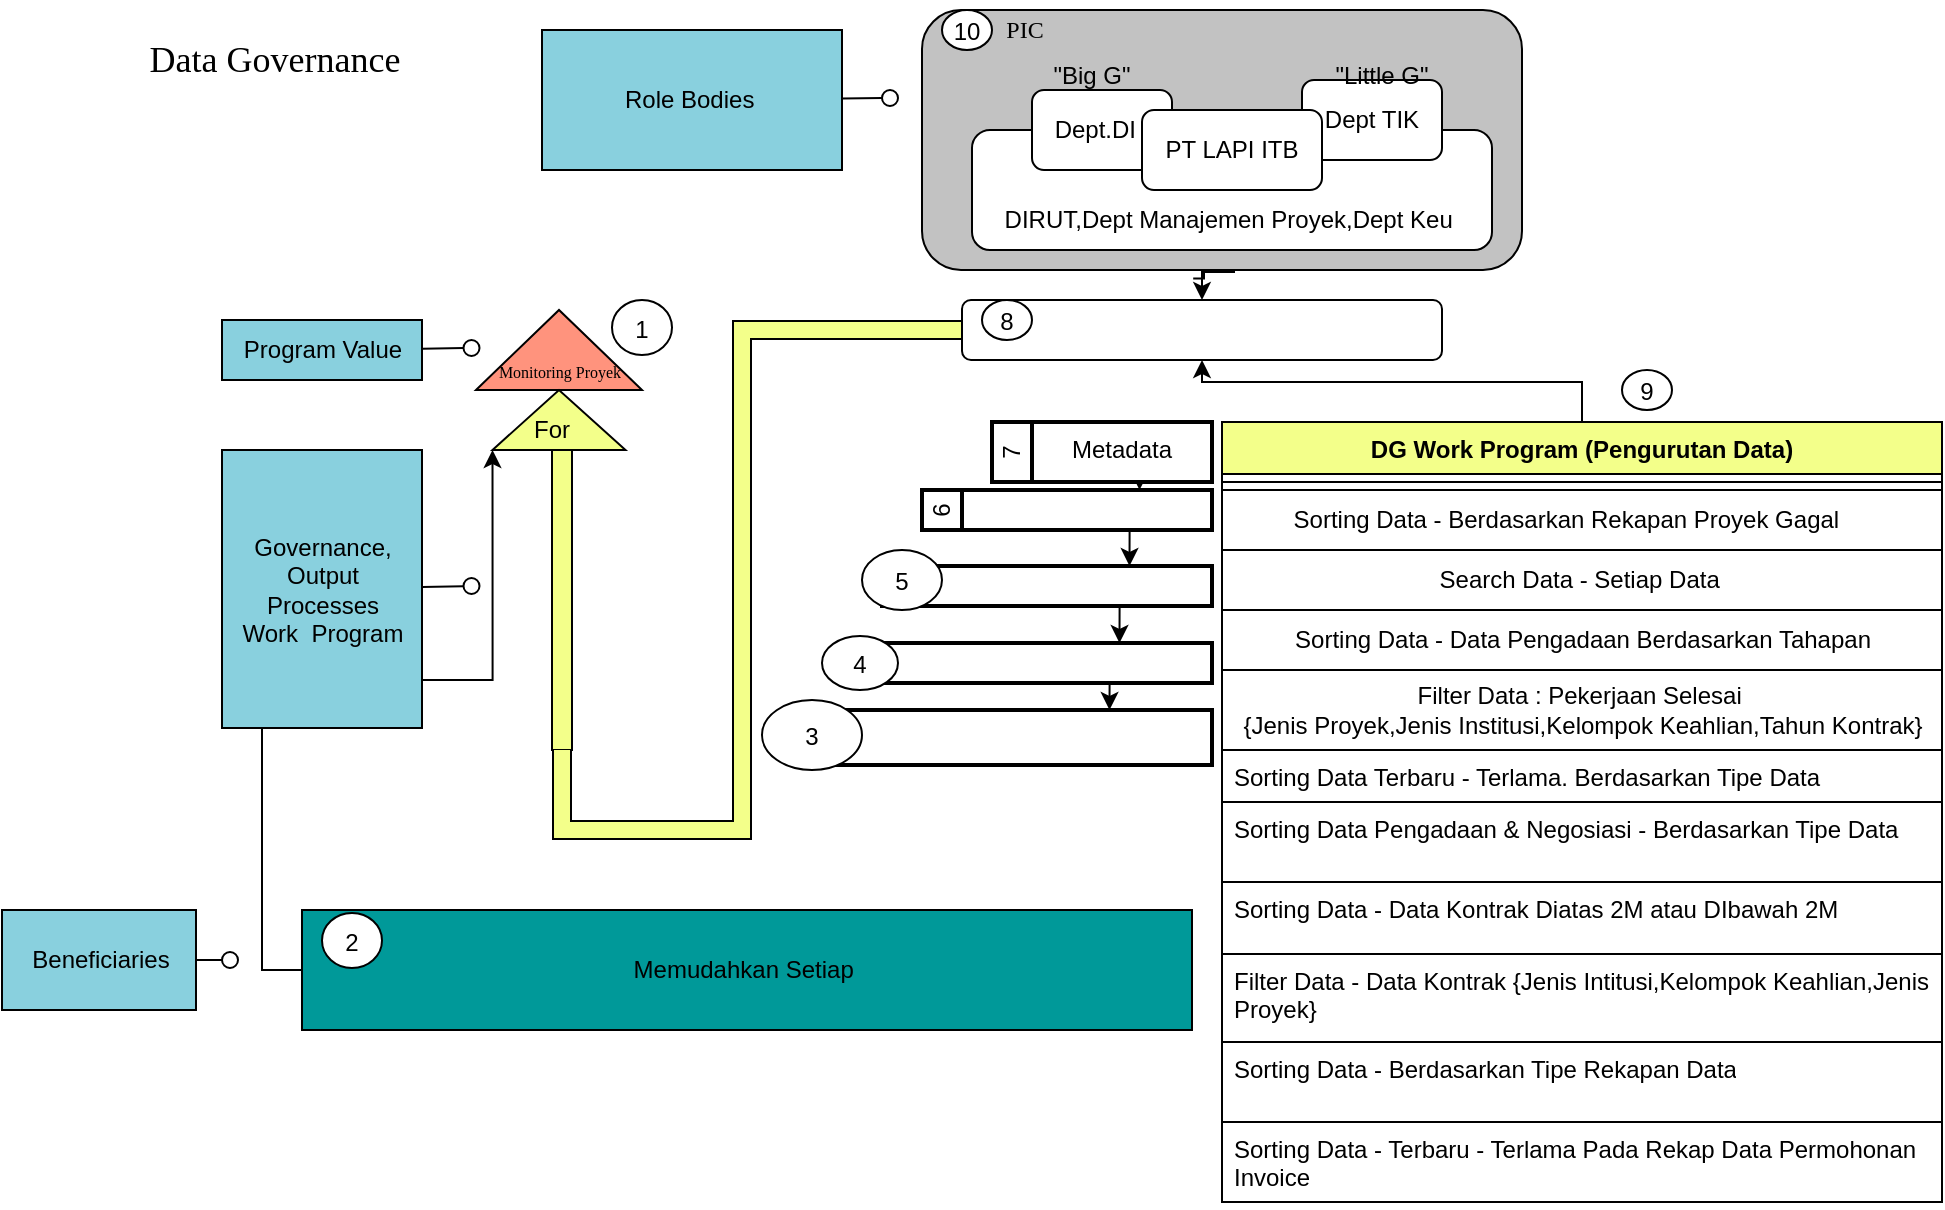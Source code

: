 <mxfile version="24.9.0">
  <diagram name="Page-1" id="YjU8-zHaeqy098PbflD1">
    <mxGraphModel dx="1591" dy="646" grid="1" gridSize="10" guides="1" tooltips="1" connect="1" arrows="1" fold="1" page="1" pageScale="1" pageWidth="850" pageHeight="1100" math="0" shadow="0">
      <root>
        <mxCell id="0" />
        <mxCell id="1" parent="0" />
        <mxCell id="8Xkw_pBzQrpl9iHLKD2P-1" value="&lt;font style=&quot;font-size: 18px;&quot; face=&quot;Times New Roman&quot;&gt;Data Governance&lt;/font&gt;" style="text;html=1;align=center;verticalAlign=middle;whiteSpace=wrap;rounded=0;" parent="1" vertex="1">
          <mxGeometry x="220" y="430" width="133" height="50" as="geometry" />
        </mxCell>
        <mxCell id="8Xkw_pBzQrpl9iHLKD2P-3" value="" style="verticalLabelPosition=bottom;verticalAlign=top;html=1;shape=mxgraph.basic.acute_triangle;dx=0.5;fillColor=#FF937D;" parent="1" vertex="1">
          <mxGeometry x="387" y="580" width="83" height="40" as="geometry" />
        </mxCell>
        <mxCell id="8Xkw_pBzQrpl9iHLKD2P-4" value="&lt;font face=&quot;Times New Roman&quot; style=&quot;font-size: 8px;&quot;&gt;Monitoring Proyek&lt;/font&gt;" style="text;html=1;align=center;verticalAlign=middle;whiteSpace=wrap;rounded=0;fillColor=#FF8A66;strokeColor=#000000;" parent="1" vertex="1">
          <mxGeometry x="388.75" y="610" width="79.5" as="geometry" />
        </mxCell>
        <mxCell id="8Xkw_pBzQrpl9iHLKD2P-11" value="" style="verticalLabelPosition=bottom;verticalAlign=top;html=1;shape=mxgraph.basic.acute_triangle;dx=0.5;fillColor=#F3FF8A;" parent="1" vertex="1">
          <mxGeometry x="395.25" y="620" width="66.5" height="30" as="geometry" />
        </mxCell>
        <mxCell id="8Xkw_pBzQrpl9iHLKD2P-17" value="" style="html=1;points=[[0,0,0,0,5],[0,1,0,0,-5],[1,0,0,0,5],[1,1,0,0,-5]];perimeter=orthogonalPerimeter;outlineConnect=0;targetShapes=umlLifeline;portConstraint=eastwest;newEdgeStyle={&quot;curved&quot;:0,&quot;rounded&quot;:0};fillColor=#F3FF8A;" parent="1" vertex="1">
          <mxGeometry x="425" y="650" width="10" height="150" as="geometry" />
        </mxCell>
        <mxCell id="8Xkw_pBzQrpl9iHLKD2P-26" value="" style="shape=filledEdge;curved=0;rounded=0;fixDash=1;endArrow=none;strokeWidth=10;fillColor=#F3FF8A;edgeStyle=orthogonalEdgeStyle;html=1;" parent="1" source="8Xkw_pBzQrpl9iHLKD2P-17" edge="1">
          <mxGeometry width="60" height="40" relative="1" as="geometry">
            <mxPoint x="430" y="810" as="sourcePoint" />
            <mxPoint x="630" y="590" as="targetPoint" />
            <Array as="points">
              <mxPoint x="430" y="840" />
              <mxPoint x="520" y="840" />
              <mxPoint x="520" y="590" />
            </Array>
          </mxGeometry>
        </mxCell>
        <mxCell id="8Xkw_pBzQrpl9iHLKD2P-28" value="" style="rounded=1;whiteSpace=wrap;html=1;fontFamily=Times New Roman;" parent="1" vertex="1">
          <mxGeometry x="630" y="575" width="240" height="30" as="geometry" />
        </mxCell>
        <mxCell id="8Xkw_pBzQrpl9iHLKD2P-35" value="" style="edgeStyle=orthogonalEdgeStyle;rounded=0;orthogonalLoop=1;jettySize=auto;html=1;exitX=0.452;exitY=1.033;exitDx=0;exitDy=0;exitPerimeter=0;" parent="1" source="8Xkw_pBzQrpl9iHLKD2P-30" target="8Xkw_pBzQrpl9iHLKD2P-28" edge="1">
          <mxGeometry relative="1" as="geometry">
            <mxPoint x="765" y="540" as="sourcePoint" />
            <Array as="points">
              <mxPoint x="751" y="540" />
              <mxPoint x="766" y="540" />
              <mxPoint x="766" y="561" />
              <mxPoint x="750" y="561" />
            </Array>
          </mxGeometry>
        </mxCell>
        <mxCell id="8Xkw_pBzQrpl9iHLKD2P-30" value="" style="rounded=1;whiteSpace=wrap;html=1;fillColor=#C2C2C2;" parent="1" vertex="1">
          <mxGeometry x="610" y="430" width="300" height="130" as="geometry" />
        </mxCell>
        <mxCell id="8Xkw_pBzQrpl9iHLKD2P-60" style="edgeStyle=orthogonalEdgeStyle;rounded=0;orthogonalLoop=1;jettySize=auto;html=1;exitX=0.5;exitY=0;exitDx=0;exitDy=0;entryX=0.5;entryY=0;entryDx=0;entryDy=0;" parent="1" source="8Xkw_pBzQrpl9iHLKD2P-31" target="8Xkw_pBzQrpl9iHLKD2P-34" edge="1">
          <mxGeometry relative="1" as="geometry" />
        </mxCell>
        <mxCell id="8Xkw_pBzQrpl9iHLKD2P-31" value="&lt;div&gt;&lt;br&gt;&lt;/div&gt;&lt;div&gt;&lt;br&gt;&lt;/div&gt;&lt;div&gt;DIRUT,Dept Manajemen Proyek,Dept Keu&amp;nbsp;&lt;/div&gt;" style="rounded=1;whiteSpace=wrap;html=1;" parent="1" vertex="1">
          <mxGeometry x="635" y="490" width="260" height="60" as="geometry" />
        </mxCell>
        <mxCell id="8Xkw_pBzQrpl9iHLKD2P-32" value="Dept.DI&amp;nbsp;&amp;nbsp;" style="rounded=1;whiteSpace=wrap;html=1;" parent="1" vertex="1">
          <mxGeometry x="665" y="470" width="70" height="40" as="geometry" />
        </mxCell>
        <mxCell id="8Xkw_pBzQrpl9iHLKD2P-33" value="Dept TIK" style="rounded=1;whiteSpace=wrap;html=1;" parent="1" vertex="1">
          <mxGeometry x="800" y="465" width="70" height="40" as="geometry" />
        </mxCell>
        <mxCell id="8Xkw_pBzQrpl9iHLKD2P-34" value="PT LAPI ITB" style="rounded=1;whiteSpace=wrap;html=1;" parent="1" vertex="1">
          <mxGeometry x="720" y="480" width="90" height="40" as="geometry" />
        </mxCell>
        <mxCell id="8Xkw_pBzQrpl9iHLKD2P-53" style="edgeStyle=orthogonalEdgeStyle;rounded=0;orthogonalLoop=1;jettySize=auto;html=1;exitX=0.5;exitY=0;exitDx=0;exitDy=0;" parent="1" source="8Xkw_pBzQrpl9iHLKD2P-38" target="8Xkw_pBzQrpl9iHLKD2P-28" edge="1">
          <mxGeometry relative="1" as="geometry" />
        </mxCell>
        <mxCell id="8Xkw_pBzQrpl9iHLKD2P-38" value="DG Work Program (Pengurutan Data)" style="swimlane;fontStyle=1;align=center;verticalAlign=top;childLayout=stackLayout;horizontal=1;startSize=26;horizontalStack=0;resizeParent=1;resizeParentMax=0;resizeLast=0;collapsible=1;marginBottom=0;whiteSpace=wrap;html=1;fillColor=#F3FF8A;" parent="1" vertex="1">
          <mxGeometry x="760" y="636" width="360" height="390" as="geometry">
            <mxRectangle x="760" y="636" width="100" height="30" as="alternateBounds" />
          </mxGeometry>
        </mxCell>
        <mxCell id="aRoDKcgYvZoyDMEqq8Cw-15" style="line;strokeWidth=1;fillColor=none;align=left;verticalAlign=middle;spacingTop=-1;spacingLeft=3;spacingRight=3;rotatable=0;labelPosition=right;points=[];portConstraint=eastwest;strokeColor=inherit;" vertex="1" parent="8Xkw_pBzQrpl9iHLKD2P-38">
          <mxGeometry y="26" width="360" height="8" as="geometry" />
        </mxCell>
        <mxCell id="aRoDKcgYvZoyDMEqq8Cw-11" value="Sorting Data - Berdasarkan Rekapan Proyek Gagal&amp;nbsp; &amp;nbsp; &amp;nbsp;" style="text;html=1;align=center;verticalAlign=middle;resizable=0;points=[];autosize=1;strokeColor=default;fillColor=none;" vertex="1" parent="8Xkw_pBzQrpl9iHLKD2P-38">
          <mxGeometry y="34" width="360" height="30" as="geometry" />
        </mxCell>
        <mxCell id="aRoDKcgYvZoyDMEqq8Cw-8" value="Search Data - Setiap Data&amp;nbsp;" style="text;html=1;align=center;verticalAlign=middle;resizable=0;points=[];autosize=1;strokeColor=default;fillColor=none;" vertex="1" parent="8Xkw_pBzQrpl9iHLKD2P-38">
          <mxGeometry y="64" width="360" height="30" as="geometry" />
        </mxCell>
        <mxCell id="aRoDKcgYvZoyDMEqq8Cw-10" value="Sorting Data - Data Pengadaan Berdasarkan Tahapan" style="text;html=1;align=center;verticalAlign=middle;resizable=0;points=[];autosize=1;strokeColor=default;fillColor=none;" vertex="1" parent="8Xkw_pBzQrpl9iHLKD2P-38">
          <mxGeometry y="94" width="360" height="30" as="geometry" />
        </mxCell>
        <mxCell id="aRoDKcgYvZoyDMEqq8Cw-13" value="Filter Data : Pekerjaan Selesai&amp;nbsp;&lt;div&gt;{Jenis Proyek,Jenis Institusi,Kelompok Keahlian,Tahun Kontrak}&lt;/div&gt;" style="text;html=1;align=center;verticalAlign=middle;resizable=0;points=[];autosize=1;strokeColor=none;fillColor=none;" vertex="1" parent="8Xkw_pBzQrpl9iHLKD2P-38">
          <mxGeometry y="124" width="360" height="40" as="geometry" />
        </mxCell>
        <mxCell id="8Xkw_pBzQrpl9iHLKD2P-42" value="Sorting Data Terbaru - Terlama. Berdasarkan Tipe Data&amp;nbsp;" style="text;strokeColor=default;fillColor=none;align=left;verticalAlign=top;spacingLeft=4;spacingRight=4;overflow=hidden;rotatable=0;points=[[0,0.5],[1,0.5]];portConstraint=eastwest;whiteSpace=wrap;html=1;strokeWidth=1;" parent="8Xkw_pBzQrpl9iHLKD2P-38" vertex="1">
          <mxGeometry y="164" width="360" height="26" as="geometry" />
        </mxCell>
        <mxCell id="8Xkw_pBzQrpl9iHLKD2P-43" value="Sorting Data Pengadaan &amp;amp; Negosiasi - Berdasarkan Tipe Data&amp;nbsp;" style="text;align=left;verticalAlign=top;spacingLeft=4;spacingRight=4;overflow=hidden;rotatable=0;points=[[0,0.5],[1,0.5]];portConstraint=eastwest;whiteSpace=wrap;html=1;strokeWidth=1;strokeColor=default;" parent="8Xkw_pBzQrpl9iHLKD2P-38" vertex="1">
          <mxGeometry y="190" width="360" height="40" as="geometry" />
        </mxCell>
        <mxCell id="8Xkw_pBzQrpl9iHLKD2P-41" value="Sorting Data - Data Kontrak Diatas 2M atau DIbawah 2M" style="text;strokeColor=default;fillColor=none;align=left;verticalAlign=top;spacingLeft=4;spacingRight=4;overflow=hidden;rotatable=0;points=[[0,0.5],[1,0.5]];portConstraint=eastwest;whiteSpace=wrap;html=1;strokeWidth=1;" parent="8Xkw_pBzQrpl9iHLKD2P-38" vertex="1">
          <mxGeometry y="230" width="360" height="36" as="geometry" />
        </mxCell>
        <mxCell id="aRoDKcgYvZoyDMEqq8Cw-6" value="Filter Data - Data Kontrak {Jenis Intitusi,Kelompok Keahlian,Jenis Proyek}" style="text;strokeColor=default;fillColor=none;align=left;verticalAlign=top;spacingLeft=4;spacingRight=4;overflow=hidden;rotatable=0;points=[[0,0.5],[1,0.5]];portConstraint=eastwest;whiteSpace=wrap;html=1;strokeWidth=1;" vertex="1" parent="8Xkw_pBzQrpl9iHLKD2P-38">
          <mxGeometry y="266" width="360" height="44" as="geometry" />
        </mxCell>
        <mxCell id="aRoDKcgYvZoyDMEqq8Cw-20" value="Sorting Data - Berdasarkan Tipe Rekapan Data" style="text;strokeColor=default;fillColor=none;align=left;verticalAlign=top;spacingLeft=4;spacingRight=4;overflow=hidden;rotatable=0;points=[[0,0.5],[1,0.5]];portConstraint=eastwest;whiteSpace=wrap;html=1;strokeWidth=1;" vertex="1" parent="8Xkw_pBzQrpl9iHLKD2P-38">
          <mxGeometry y="310" width="360" height="40" as="geometry" />
        </mxCell>
        <mxCell id="8Xkw_pBzQrpl9iHLKD2P-44" value="Sorting Data - Terbaru - Terlama Pada Rekap Data Permohonan Invoice&amp;nbsp;" style="text;strokeColor=none;fillColor=none;align=left;verticalAlign=top;spacingLeft=4;spacingRight=4;overflow=hidden;rotatable=0;points=[[0,0.5],[1,0.5]];portConstraint=eastwest;whiteSpace=wrap;html=1;strokeWidth=1;" parent="8Xkw_pBzQrpl9iHLKD2P-38" vertex="1">
          <mxGeometry y="350" width="360" height="40" as="geometry" />
        </mxCell>
        <mxCell id="8Xkw_pBzQrpl9iHLKD2P-54" style="edgeStyle=orthogonalEdgeStyle;rounded=0;orthogonalLoop=1;jettySize=auto;html=1;exitX=0.5;exitY=1;exitDx=0;exitDy=0;entryX=0.75;entryY=0;entryDx=0;entryDy=0;" parent="1" source="8Xkw_pBzQrpl9iHLKD2P-46" target="8Xkw_pBzQrpl9iHLKD2P-47" edge="1">
          <mxGeometry relative="1" as="geometry" />
        </mxCell>
        <mxCell id="8Xkw_pBzQrpl9iHLKD2P-46" value="7" style="swimlane;html=1;startSize=20;fontStyle=0;collapsible=0;horizontal=0;swimlaneLine=1;swimlaneFillColor=#ffffff;strokeWidth=2;whiteSpace=wrap;" parent="1" vertex="1">
          <mxGeometry x="645" y="636" width="110" height="30" as="geometry" />
        </mxCell>
        <mxCell id="aRoDKcgYvZoyDMEqq8Cw-26" value="Metadata" style="text;html=1;align=center;verticalAlign=middle;whiteSpace=wrap;rounded=0;" vertex="1" parent="8Xkw_pBzQrpl9iHLKD2P-46">
          <mxGeometry x="35" y="-1" width="60" height="30" as="geometry" />
        </mxCell>
        <mxCell id="8Xkw_pBzQrpl9iHLKD2P-55" style="edgeStyle=orthogonalEdgeStyle;rounded=0;orthogonalLoop=1;jettySize=auto;html=1;exitX=0.75;exitY=1;exitDx=0;exitDy=0;entryX=0.75;entryY=0;entryDx=0;entryDy=0;" parent="1" source="8Xkw_pBzQrpl9iHLKD2P-47" target="8Xkw_pBzQrpl9iHLKD2P-48" edge="1">
          <mxGeometry relative="1" as="geometry" />
        </mxCell>
        <mxCell id="8Xkw_pBzQrpl9iHLKD2P-47" value="6" style="swimlane;html=1;startSize=20;fontStyle=0;collapsible=0;horizontal=0;swimlaneLine=1;swimlaneFillColor=#ffffff;strokeWidth=2;whiteSpace=wrap;" parent="1" vertex="1">
          <mxGeometry x="610" y="670" width="145" height="20" as="geometry" />
        </mxCell>
        <mxCell id="8Xkw_pBzQrpl9iHLKD2P-56" style="edgeStyle=orthogonalEdgeStyle;rounded=0;orthogonalLoop=1;jettySize=auto;html=1;exitX=0.75;exitY=1;exitDx=0;exitDy=0;entryX=0.75;entryY=0;entryDx=0;entryDy=0;" parent="1" source="8Xkw_pBzQrpl9iHLKD2P-48" target="8Xkw_pBzQrpl9iHLKD2P-49" edge="1">
          <mxGeometry relative="1" as="geometry" />
        </mxCell>
        <mxCell id="8Xkw_pBzQrpl9iHLKD2P-48" value="" style="swimlane;html=1;startSize=20;fontStyle=0;collapsible=0;horizontal=0;swimlaneLine=1;swimlaneFillColor=#ffffff;strokeWidth=2;whiteSpace=wrap;" parent="1" vertex="1">
          <mxGeometry x="590" y="708" width="165" height="20" as="geometry" />
        </mxCell>
        <mxCell id="8Xkw_pBzQrpl9iHLKD2P-57" style="edgeStyle=orthogonalEdgeStyle;rounded=0;orthogonalLoop=1;jettySize=auto;html=1;exitX=0.75;exitY=1;exitDx=0;exitDy=0;entryX=0.75;entryY=0;entryDx=0;entryDy=0;" parent="1" source="8Xkw_pBzQrpl9iHLKD2P-49" target="8Xkw_pBzQrpl9iHLKD2P-50" edge="1">
          <mxGeometry relative="1" as="geometry" />
        </mxCell>
        <mxCell id="8Xkw_pBzQrpl9iHLKD2P-49" value="" style="swimlane;html=1;startSize=20;fontStyle=0;collapsible=0;horizontal=0;swimlaneLine=1;swimlaneFillColor=#ffffff;strokeWidth=2;whiteSpace=wrap;" parent="1" vertex="1">
          <mxGeometry x="570" y="746.5" width="185" height="20" as="geometry" />
        </mxCell>
        <mxCell id="8Xkw_pBzQrpl9iHLKD2P-50" value="" style="swimlane;html=1;startSize=20;fontStyle=0;collapsible=0;horizontal=0;swimlaneLine=1;swimlaneFillColor=#ffffff;strokeWidth=2;whiteSpace=wrap;" parent="1" vertex="1">
          <mxGeometry x="550" y="780" width="205" height="27.5" as="geometry" />
        </mxCell>
        <mxCell id="8Xkw_pBzQrpl9iHLKD2P-51" value="Memudahkan Setiap&amp;nbsp;" style="rounded=0;whiteSpace=wrap;html=1;fillColor=#009999;" parent="1" vertex="1">
          <mxGeometry x="300" y="880" width="445" height="60" as="geometry" />
        </mxCell>
        <mxCell id="8Xkw_pBzQrpl9iHLKD2P-58" style="edgeStyle=orthogonalEdgeStyle;rounded=0;orthogonalLoop=1;jettySize=auto;html=1;exitX=0;exitY=0.5;exitDx=0;exitDy=0;entryX=0;entryY=1;entryDx=0;entryDy=0;entryPerimeter=0;" parent="1" source="8Xkw_pBzQrpl9iHLKD2P-51" target="8Xkw_pBzQrpl9iHLKD2P-11" edge="1">
          <mxGeometry relative="1" as="geometry" />
        </mxCell>
        <mxCell id="8Xkw_pBzQrpl9iHLKD2P-61" value="For" style="text;html=1;align=center;verticalAlign=middle;whiteSpace=wrap;rounded=0;" parent="1" vertex="1">
          <mxGeometry x="400" y="630" width="50" height="20" as="geometry" />
        </mxCell>
        <mxCell id="8Xkw_pBzQrpl9iHLKD2P-63" value="Program Value" style="html=1;rounded=0;fillColor=#89D0DE;" parent="1" vertex="1">
          <mxGeometry x="260" y="585" width="100" height="30" as="geometry" />
        </mxCell>
        <mxCell id="8Xkw_pBzQrpl9iHLKD2P-64" value="" style="endArrow=none;html=1;rounded=0;align=center;verticalAlign=top;endFill=0;labelBackgroundColor=none;endSize=2;" parent="1" source="8Xkw_pBzQrpl9iHLKD2P-63" target="8Xkw_pBzQrpl9iHLKD2P-65" edge="1">
          <mxGeometry relative="1" as="geometry" />
        </mxCell>
        <mxCell id="8Xkw_pBzQrpl9iHLKD2P-65" value="" style="ellipse;html=1;fontSize=11;align=center;fillColor=none;points=[];aspect=fixed;resizable=0;verticalAlign=bottom;labelPosition=center;verticalLabelPosition=top;flipH=1;" parent="1" vertex="1">
          <mxGeometry x="380.75" y="595" width="8" height="8" as="geometry" />
        </mxCell>
        <mxCell id="8Xkw_pBzQrpl9iHLKD2P-70" value="Governance,&lt;br&gt;Output&lt;br&gt;Processes&lt;br&gt;Work&amp;nbsp; Program" style="html=1;rounded=0;fillColor=#89D0DE;" parent="1" vertex="1">
          <mxGeometry x="260" y="650" width="100" height="139" as="geometry" />
        </mxCell>
        <mxCell id="8Xkw_pBzQrpl9iHLKD2P-71" value="" style="endArrow=none;html=1;rounded=0;align=center;verticalAlign=top;endFill=0;labelBackgroundColor=none;endSize=2;" parent="1" source="8Xkw_pBzQrpl9iHLKD2P-70" target="8Xkw_pBzQrpl9iHLKD2P-72" edge="1">
          <mxGeometry relative="1" as="geometry" />
        </mxCell>
        <mxCell id="8Xkw_pBzQrpl9iHLKD2P-72" value="" style="ellipse;html=1;fontSize=11;align=center;fillColor=none;points=[];aspect=fixed;resizable=0;verticalAlign=bottom;labelPosition=center;verticalLabelPosition=top;flipH=1;" parent="1" vertex="1">
          <mxGeometry x="380.75" y="714" width="8" height="8" as="geometry" />
        </mxCell>
        <mxCell id="8Xkw_pBzQrpl9iHLKD2P-75" value="Beneficiaries" style="html=1;rounded=0;fillColor=#89D0DE;" parent="1" vertex="1">
          <mxGeometry x="150" y="880" width="97" height="50" as="geometry" />
        </mxCell>
        <mxCell id="8Xkw_pBzQrpl9iHLKD2P-76" value="" style="endArrow=none;html=1;rounded=0;align=center;verticalAlign=top;endFill=0;labelBackgroundColor=none;endSize=2;" parent="1" source="8Xkw_pBzQrpl9iHLKD2P-75" target="8Xkw_pBzQrpl9iHLKD2P-77" edge="1">
          <mxGeometry relative="1" as="geometry" />
        </mxCell>
        <mxCell id="8Xkw_pBzQrpl9iHLKD2P-77" value="" style="ellipse;html=1;fontSize=11;align=center;fillColor=none;points=[];aspect=fixed;resizable=0;verticalAlign=bottom;labelPosition=center;verticalLabelPosition=top;flipH=1;" parent="1" vertex="1">
          <mxGeometry x="260" y="901" width="8" height="8" as="geometry" />
        </mxCell>
        <mxCell id="8Xkw_pBzQrpl9iHLKD2P-78" value="Role Bodies&amp;nbsp;" style="html=1;rounded=0;fillColor=#89D0DE;" parent="1" vertex="1">
          <mxGeometry x="420" y="440" width="150" height="70" as="geometry" />
        </mxCell>
        <mxCell id="8Xkw_pBzQrpl9iHLKD2P-79" value="" style="endArrow=none;html=1;rounded=0;align=center;verticalAlign=top;endFill=0;labelBackgroundColor=none;endSize=2;" parent="1" source="8Xkw_pBzQrpl9iHLKD2P-78" target="8Xkw_pBzQrpl9iHLKD2P-80" edge="1">
          <mxGeometry relative="1" as="geometry" />
        </mxCell>
        <mxCell id="8Xkw_pBzQrpl9iHLKD2P-80" value="" style="ellipse;html=1;fontSize=11;align=center;fillColor=none;points=[];aspect=fixed;resizable=0;verticalAlign=bottom;labelPosition=center;verticalLabelPosition=top;flipH=1;" parent="1" vertex="1">
          <mxGeometry x="590" y="470" width="8" height="8" as="geometry" />
        </mxCell>
        <mxCell id="8Xkw_pBzQrpl9iHLKD2P-81" value="10" style="ellipse;" parent="1" vertex="1">
          <mxGeometry x="620" y="430" width="25" height="20" as="geometry" />
        </mxCell>
        <mxCell id="8Xkw_pBzQrpl9iHLKD2P-82" value="8" style="ellipse;" parent="1" vertex="1">
          <mxGeometry x="640" y="575" width="25" height="20" as="geometry" />
        </mxCell>
        <mxCell id="8Xkw_pBzQrpl9iHLKD2P-83" value="9" style="ellipse;" parent="1" vertex="1">
          <mxGeometry x="960" y="610" width="25" height="20" as="geometry" />
        </mxCell>
        <mxCell id="8Xkw_pBzQrpl9iHLKD2P-87" value="5" style="ellipse;" parent="1" vertex="1">
          <mxGeometry x="580" y="700" width="40" height="30" as="geometry" />
        </mxCell>
        <mxCell id="8Xkw_pBzQrpl9iHLKD2P-89" value="3" style="ellipse;" parent="1" vertex="1">
          <mxGeometry x="530" y="775" width="50" height="35" as="geometry" />
        </mxCell>
        <mxCell id="8Xkw_pBzQrpl9iHLKD2P-88" value="4" style="ellipse;" parent="1" vertex="1">
          <mxGeometry x="560" y="743" width="38" height="27" as="geometry" />
        </mxCell>
        <mxCell id="8Xkw_pBzQrpl9iHLKD2P-91" value="2" style="ellipse;" parent="1" vertex="1">
          <mxGeometry x="310" y="881.5" width="30" height="27.5" as="geometry" />
        </mxCell>
        <mxCell id="8Xkw_pBzQrpl9iHLKD2P-92" value="1" style="ellipse;" parent="1" vertex="1">
          <mxGeometry x="455" y="575" width="30" height="27.5" as="geometry" />
        </mxCell>
        <mxCell id="aRoDKcgYvZoyDMEqq8Cw-1" value="&lt;font face=&quot;Times New Roman&quot;&gt;PIC&amp;nbsp;&lt;/font&gt;" style="text;html=1;align=center;verticalAlign=middle;whiteSpace=wrap;rounded=0;" vertex="1" parent="1">
          <mxGeometry x="632.5" y="425" width="60" height="30" as="geometry" />
        </mxCell>
        <mxCell id="aRoDKcgYvZoyDMEqq8Cw-3" value="&quot;Big G&quot;" style="text;html=1;align=center;verticalAlign=middle;whiteSpace=wrap;rounded=0;" vertex="1" parent="1">
          <mxGeometry x="665" y="448" width="60" height="30" as="geometry" />
        </mxCell>
        <mxCell id="aRoDKcgYvZoyDMEqq8Cw-4" value="&quot;Little G&quot;" style="text;html=1;align=center;verticalAlign=middle;whiteSpace=wrap;rounded=0;" vertex="1" parent="1">
          <mxGeometry x="810" y="448" width="60" height="30" as="geometry" />
        </mxCell>
      </root>
    </mxGraphModel>
  </diagram>
</mxfile>
